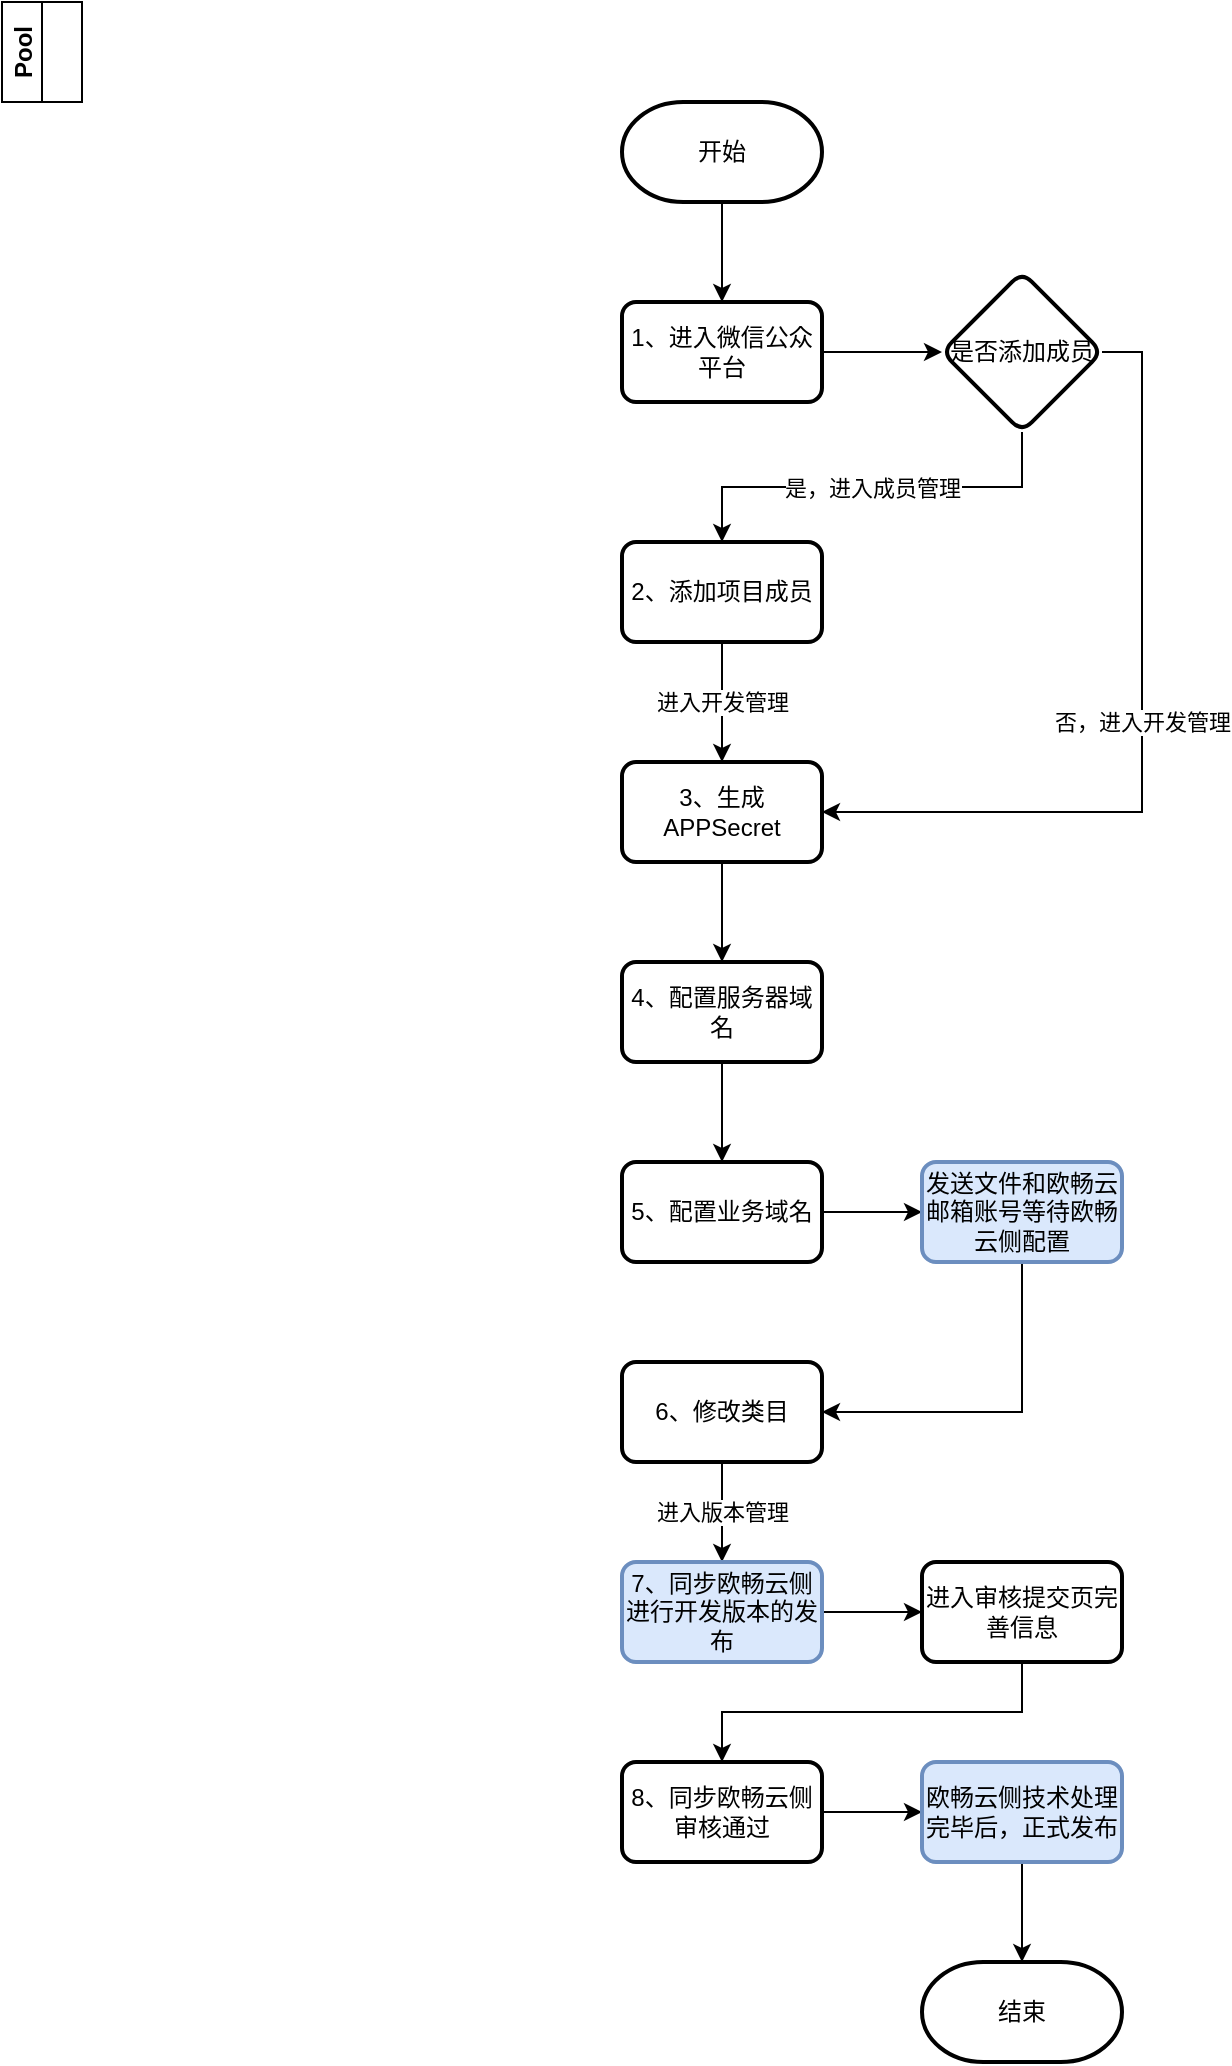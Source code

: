 <mxfile version="27.0.9">
  <diagram name="第 1 页" id="COnjnbLeJixTerIVZXnx">
    <mxGraphModel dx="1694" dy="1179" grid="1" gridSize="10" guides="1" tooltips="1" connect="1" arrows="1" fold="1" page="1" pageScale="1" pageWidth="827" pageHeight="1169" math="0" shadow="0">
      <root>
        <mxCell id="0" />
        <mxCell id="1" parent="0" />
        <mxCell id="-ReKqUDpLY1J_Zbkelsk-4" value="Pool" style="swimlane;childLayout=stackLayout;resizeParent=1;resizeParentMax=0;startSize=20;horizontal=0;horizontalStack=1;" parent="1" vertex="1" collapsed="1">
          <mxGeometry width="40" height="50" as="geometry">
            <mxRectangle width="830" height="1990" as="alternateBounds" />
          </mxGeometry>
        </mxCell>
        <mxCell id="-ReKqUDpLY1J_Zbkelsk-242" value="等待我司配置" style="edgeStyle=orthogonalEdgeStyle;rounded=0;orthogonalLoop=1;jettySize=auto;html=1;" parent="-ReKqUDpLY1J_Zbkelsk-4" source="-ReKqUDpLY1J_Zbkelsk-237" target="-ReKqUDpLY1J_Zbkelsk-241" edge="1">
          <mxGeometry relative="1" as="geometry" />
        </mxCell>
        <mxCell id="-ReKqUDpLY1J_Zbkelsk-244" value="我司反馈配置完毕" style="edgeStyle=orthogonalEdgeStyle;rounded=0;orthogonalLoop=1;jettySize=auto;html=1;entryX=1;entryY=0.5;entryDx=0;entryDy=0;exitX=0.5;exitY=1;exitDx=0;exitDy=0;" parent="-ReKqUDpLY1J_Zbkelsk-4" source="-ReKqUDpLY1J_Zbkelsk-241" target="-ReKqUDpLY1J_Zbkelsk-234" edge="1">
          <mxGeometry relative="1" as="geometry" />
        </mxCell>
        <mxCell id="-ReKqUDpLY1J_Zbkelsk-262" style="edgeStyle=orthogonalEdgeStyle;rounded=0;orthogonalLoop=1;jettySize=auto;html=1;exitX=1;exitY=0.5;exitDx=0;exitDy=0;entryX=0;entryY=0.5;entryDx=0;entryDy=0;" parent="-ReKqUDpLY1J_Zbkelsk-4" source="-ReKqUDpLY1J_Zbkelsk-260" target="-ReKqUDpLY1J_Zbkelsk-257" edge="1">
          <mxGeometry relative="1" as="geometry" />
        </mxCell>
        <mxCell id="-ReKqUDpLY1J_Zbkelsk-5" value="用户" style="swimlane;startSize=20;" parent="-ReKqUDpLY1J_Zbkelsk-4" vertex="1">
          <mxGeometry x="20" width="650" height="1990" as="geometry" />
        </mxCell>
        <mxCell id="-ReKqUDpLY1J_Zbkelsk-81" value="" style="edgeStyle=orthogonalEdgeStyle;rounded=0;orthogonalLoop=1;jettySize=auto;html=1;" parent="-ReKqUDpLY1J_Zbkelsk-5" source="-ReKqUDpLY1J_Zbkelsk-1" target="-ReKqUDpLY1J_Zbkelsk-2" edge="1">
          <mxGeometry relative="1" as="geometry" />
        </mxCell>
        <mxCell id="-ReKqUDpLY1J_Zbkelsk-1" value="开始" style="strokeWidth=2;html=1;shape=mxgraph.flowchart.terminator;whiteSpace=wrap;" parent="-ReKqUDpLY1J_Zbkelsk-5" vertex="1">
          <mxGeometry x="35.04" y="70" width="100" height="50" as="geometry" />
        </mxCell>
        <mxCell id="-ReKqUDpLY1J_Zbkelsk-105" value="" style="edgeStyle=orthogonalEdgeStyle;rounded=0;orthogonalLoop=1;jettySize=auto;html=1;entryX=0;entryY=0.5;entryDx=0;entryDy=0;exitX=1;exitY=0.5;exitDx=0;exitDy=0;" parent="-ReKqUDpLY1J_Zbkelsk-5" source="-ReKqUDpLY1J_Zbkelsk-2" target="-ReKqUDpLY1J_Zbkelsk-104" edge="1">
          <mxGeometry relative="1" as="geometry" />
        </mxCell>
        <mxCell id="-ReKqUDpLY1J_Zbkelsk-2" value="1、进入微信公众平台" style="rounded=1;whiteSpace=wrap;html=1;absoluteArcSize=1;arcSize=14;strokeWidth=2;" parent="-ReKqUDpLY1J_Zbkelsk-5" vertex="1">
          <mxGeometry x="35.04" y="160" width="100" height="50" as="geometry" />
        </mxCell>
        <mxCell id="-ReKqUDpLY1J_Zbkelsk-86" value="" style="edgeStyle=orthogonalEdgeStyle;rounded=0;orthogonalLoop=1;jettySize=auto;html=1;" parent="-ReKqUDpLY1J_Zbkelsk-5" source="-ReKqUDpLY1J_Zbkelsk-79" target="-ReKqUDpLY1J_Zbkelsk-85" edge="1">
          <mxGeometry relative="1" as="geometry" />
        </mxCell>
        <mxCell id="-ReKqUDpLY1J_Zbkelsk-79" value="手机微信扫码" style="rounded=1;whiteSpace=wrap;html=1;absoluteArcSize=1;arcSize=14;strokeWidth=2;" parent="-ReKqUDpLY1J_Zbkelsk-5" vertex="1">
          <mxGeometry x="185.1" y="290" width="100" height="50" as="geometry" />
        </mxCell>
        <mxCell id="-ReKqUDpLY1J_Zbkelsk-88" value="" style="edgeStyle=orthogonalEdgeStyle;rounded=0;orthogonalLoop=1;jettySize=auto;html=1;" parent="-ReKqUDpLY1J_Zbkelsk-5" source="-ReKqUDpLY1J_Zbkelsk-85" target="-ReKqUDpLY1J_Zbkelsk-87" edge="1">
          <mxGeometry relative="1" as="geometry" />
        </mxCell>
        <mxCell id="-ReKqUDpLY1J_Zbkelsk-85" value="选择小程序登录" style="rounded=1;whiteSpace=wrap;html=1;absoluteArcSize=1;arcSize=14;strokeWidth=2;" parent="-ReKqUDpLY1J_Zbkelsk-5" vertex="1">
          <mxGeometry x="350" y="290" width="100" height="50" as="geometry" />
        </mxCell>
        <mxCell id="-ReKqUDpLY1J_Zbkelsk-99" value="是" style="edgeStyle=orthogonalEdgeStyle;rounded=0;orthogonalLoop=1;jettySize=auto;html=1;exitX=0.5;exitY=1;exitDx=0;exitDy=0;entryX=0.5;entryY=0;entryDx=0;entryDy=0;" parent="-ReKqUDpLY1J_Zbkelsk-5" source="-ReKqUDpLY1J_Zbkelsk-87" target="-ReKqUDpLY1J_Zbkelsk-96" edge="1">
          <mxGeometry relative="1" as="geometry">
            <Array as="points">
              <mxPoint x="555" y="420" />
              <mxPoint x="85" y="420" />
            </Array>
          </mxGeometry>
        </mxCell>
        <mxCell id="-ReKqUDpLY1J_Zbkelsk-107" value="否" style="edgeStyle=orthogonalEdgeStyle;rounded=0;orthogonalLoop=1;jettySize=auto;html=1;exitX=0.5;exitY=1;exitDx=0;exitDy=0;entryX=0.5;entryY=1;entryDx=0;entryDy=0;" parent="-ReKqUDpLY1J_Zbkelsk-5" source="-ReKqUDpLY1J_Zbkelsk-87" target="-ReKqUDpLY1J_Zbkelsk-79" edge="1">
          <mxGeometry relative="1" as="geometry">
            <Array as="points">
              <mxPoint x="555" y="380" />
              <mxPoint x="235" y="380" />
            </Array>
          </mxGeometry>
        </mxCell>
        <mxCell id="-ReKqUDpLY1J_Zbkelsk-87" value="登录成功？" style="rhombus;whiteSpace=wrap;html=1;rounded=1;absoluteArcSize=1;arcSize=14;strokeWidth=2;" parent="-ReKqUDpLY1J_Zbkelsk-5" vertex="1">
          <mxGeometry x="514.96" y="275" width="80" height="80" as="geometry" />
        </mxCell>
        <mxCell id="-ReKqUDpLY1J_Zbkelsk-101" value="是" style="edgeStyle=orthogonalEdgeStyle;rounded=0;orthogonalLoop=1;jettySize=auto;html=1;" parent="-ReKqUDpLY1J_Zbkelsk-5" source="-ReKqUDpLY1J_Zbkelsk-96" target="-ReKqUDpLY1J_Zbkelsk-100" edge="1">
          <mxGeometry relative="1" as="geometry" />
        </mxCell>
        <mxCell id="-ReKqUDpLY1J_Zbkelsk-109" value="否" style="edgeStyle=orthogonalEdgeStyle;rounded=0;orthogonalLoop=1;jettySize=auto;html=1;entryX=0;entryY=0.5;entryDx=0;entryDy=0;" parent="-ReKqUDpLY1J_Zbkelsk-5" source="-ReKqUDpLY1J_Zbkelsk-96" target="-ReKqUDpLY1J_Zbkelsk-110" edge="1">
          <mxGeometry relative="1" as="geometry" />
        </mxCell>
        <mxCell id="-ReKqUDpLY1J_Zbkelsk-96" value="主体非个人且已备案完成？" style="rhombus;whiteSpace=wrap;html=1;rounded=1;absoluteArcSize=1;arcSize=14;strokeWidth=2;" parent="-ReKqUDpLY1J_Zbkelsk-5" vertex="1">
          <mxGeometry x="45.04" y="450" width="80" height="80" as="geometry" />
        </mxCell>
        <mxCell id="-ReKqUDpLY1J_Zbkelsk-125" value="" style="edgeStyle=orthogonalEdgeStyle;rounded=0;orthogonalLoop=1;jettySize=auto;html=1;" parent="-ReKqUDpLY1J_Zbkelsk-5" source="-ReKqUDpLY1J_Zbkelsk-100" target="-ReKqUDpLY1J_Zbkelsk-124" edge="1">
          <mxGeometry relative="1" as="geometry" />
        </mxCell>
        <mxCell id="-ReKqUDpLY1J_Zbkelsk-100" value="2、进入&lt;span style=&quot;color: rgb(51, 51, 51); letter-spacing: 0pt; text-align: justify; background-color: transparent;&quot;&gt;&lt;font style=&quot;&quot;&gt;【开发与服务】-【开发管理】页面&lt;/font&gt;&lt;/span&gt;&lt;div style=&quot;font-size: medium; text-align: start;&quot; data-hash=&quot;20f31b8135c4467b1c109fda60eb232d&quot; data-version=&quot;3.0.0&quot;&gt;&lt;/div&gt;&lt;div style=&quot;font-size: medium; text-align: start;&quot; class=&quot;document&quot;&gt;&lt;div class=&quot;section&quot;&gt;&lt;p style=&quot;margin: 3pt 0pt; text-align: justify; font-family: 等线; font-size: 12pt;&quot; class=&quot;paragraph text-align-type-justify&quot;&gt;&lt;span style=&quot;font-size: 11pt; font-family: 微软雅黑; color: rgb(51, 51, 51); letter-spacing: 0pt; vertical-align: baseline;&quot; lang=&quot;EN-US&quot;&gt;&lt;/span&gt;&lt;/p&gt;&lt;/div&gt;&lt;/div&gt;" style="whiteSpace=wrap;html=1;rounded=1;absoluteArcSize=1;arcSize=14;strokeWidth=2;" parent="-ReKqUDpLY1J_Zbkelsk-5" vertex="1">
          <mxGeometry x="35.04" y="580" width="100" height="50" as="geometry" />
        </mxCell>
        <mxCell id="-ReKqUDpLY1J_Zbkelsk-106" value="是" style="edgeStyle=orthogonalEdgeStyle;rounded=0;orthogonalLoop=1;jettySize=auto;html=1;entryX=0.5;entryY=0;entryDx=0;entryDy=0;exitX=0.5;exitY=1;exitDx=0;exitDy=0;" parent="-ReKqUDpLY1J_Zbkelsk-5" source="-ReKqUDpLY1J_Zbkelsk-104" target="-ReKqUDpLY1J_Zbkelsk-79" edge="1">
          <mxGeometry relative="1" as="geometry" />
        </mxCell>
        <mxCell id="-ReKqUDpLY1J_Zbkelsk-117" value="否" style="edgeStyle=orthogonalEdgeStyle;rounded=0;orthogonalLoop=1;jettySize=auto;html=1;" parent="-ReKqUDpLY1J_Zbkelsk-5" source="-ReKqUDpLY1J_Zbkelsk-104" target="-ReKqUDpLY1J_Zbkelsk-115" edge="1">
          <mxGeometry relative="1" as="geometry" />
        </mxCell>
        <mxCell id="-ReKqUDpLY1J_Zbkelsk-104" value="是否有小程序？" style="rhombus;whiteSpace=wrap;html=1;rounded=1;absoluteArcSize=1;arcSize=14;strokeWidth=2;" parent="-ReKqUDpLY1J_Zbkelsk-5" vertex="1">
          <mxGeometry x="195.1" y="145" width="80" height="80" as="geometry" />
        </mxCell>
        <mxCell id="-ReKqUDpLY1J_Zbkelsk-121" value="" style="edgeStyle=orthogonalEdgeStyle;rounded=0;orthogonalLoop=1;jettySize=auto;html=1;" parent="-ReKqUDpLY1J_Zbkelsk-5" source="-ReKqUDpLY1J_Zbkelsk-110" target="-ReKqUDpLY1J_Zbkelsk-120" edge="1">
          <mxGeometry relative="1" as="geometry" />
        </mxCell>
        <mxCell id="-ReKqUDpLY1J_Zbkelsk-110" value="修改小程序主体&lt;div&gt;或申请备案&lt;/div&gt;" style="whiteSpace=wrap;html=1;rounded=1;absoluteArcSize=1;arcSize=14;strokeWidth=2;" parent="-ReKqUDpLY1J_Zbkelsk-5" vertex="1">
          <mxGeometry x="185.1" y="465" width="100" height="50" as="geometry" />
        </mxCell>
        <mxCell id="-ReKqUDpLY1J_Zbkelsk-118" value="" style="edgeStyle=orthogonalEdgeStyle;rounded=0;orthogonalLoop=1;jettySize=auto;html=1;" parent="-ReKqUDpLY1J_Zbkelsk-5" source="-ReKqUDpLY1J_Zbkelsk-115" target="-ReKqUDpLY1J_Zbkelsk-116" edge="1">
          <mxGeometry relative="1" as="geometry" />
        </mxCell>
        <mxCell id="-ReKqUDpLY1J_Zbkelsk-115" value="申请小程序" style="whiteSpace=wrap;html=1;rounded=1;absoluteArcSize=1;arcSize=14;strokeWidth=2;" parent="-ReKqUDpLY1J_Zbkelsk-5" vertex="1">
          <mxGeometry x="350" y="160" width="100" height="50" as="geometry" />
        </mxCell>
        <mxCell id="-ReKqUDpLY1J_Zbkelsk-119" value="" style="edgeStyle=orthogonalEdgeStyle;rounded=0;orthogonalLoop=1;jettySize=auto;html=1;exitX=0.5;exitY=1;exitDx=0;exitDy=0;entryX=0.75;entryY=0;entryDx=0;entryDy=0;" parent="-ReKqUDpLY1J_Zbkelsk-5" source="-ReKqUDpLY1J_Zbkelsk-116" target="-ReKqUDpLY1J_Zbkelsk-79" edge="1">
          <mxGeometry relative="1" as="geometry" />
        </mxCell>
        <mxCell id="-ReKqUDpLY1J_Zbkelsk-116" value="申请完成" style="whiteSpace=wrap;html=1;rounded=1;absoluteArcSize=1;arcSize=14;strokeWidth=2;" parent="-ReKqUDpLY1J_Zbkelsk-5" vertex="1">
          <mxGeometry x="504.96" y="160" width="100" height="50" as="geometry" />
        </mxCell>
        <mxCell id="-ReKqUDpLY1J_Zbkelsk-122" value="进入下一步" style="edgeStyle=orthogonalEdgeStyle;rounded=0;orthogonalLoop=1;jettySize=auto;html=1;entryX=0.75;entryY=0;entryDx=0;entryDy=0;exitX=0.5;exitY=1;exitDx=0;exitDy=0;" parent="-ReKqUDpLY1J_Zbkelsk-5" source="-ReKqUDpLY1J_Zbkelsk-120" target="-ReKqUDpLY1J_Zbkelsk-100" edge="1">
          <mxGeometry relative="1" as="geometry" />
        </mxCell>
        <mxCell id="-ReKqUDpLY1J_Zbkelsk-120" value="修改完成" style="whiteSpace=wrap;html=1;rounded=1;absoluteArcSize=1;arcSize=14;strokeWidth=2;" parent="-ReKqUDpLY1J_Zbkelsk-5" vertex="1">
          <mxGeometry x="350.0" y="465" width="100" height="50" as="geometry" />
        </mxCell>
        <mxCell id="-ReKqUDpLY1J_Zbkelsk-129" value="" style="edgeStyle=orthogonalEdgeStyle;rounded=0;orthogonalLoop=1;jettySize=auto;html=1;" parent="-ReKqUDpLY1J_Zbkelsk-5" source="-ReKqUDpLY1J_Zbkelsk-124" target="-ReKqUDpLY1J_Zbkelsk-128" edge="1">
          <mxGeometry relative="1" as="geometry" />
        </mxCell>
        <mxCell id="-ReKqUDpLY1J_Zbkelsk-124" value="生成APPSecret&lt;div style=&quot;font-size: medium; text-align: start;&quot; data-hash=&quot;20f31b8135c4467b1c109fda60eb232d&quot; data-version=&quot;3.0.0&quot;&gt;&lt;/div&gt;&lt;div style=&quot;font-size: medium; text-align: start;&quot; class=&quot;document&quot;&gt;&lt;div class=&quot;section&quot;&gt;&lt;p style=&quot;margin: 3pt 0pt; text-align: justify; font-family: 等线; font-size: 12pt;&quot; class=&quot;paragraph text-align-type-justify&quot;&gt;&lt;span style=&quot;font-size: 11pt; font-family: 微软雅黑; color: rgb(51, 51, 51); letter-spacing: 0pt; vertical-align: baseline;&quot; lang=&quot;EN-US&quot;&gt;&lt;/span&gt;&lt;/p&gt;&lt;/div&gt;&lt;/div&gt;" style="whiteSpace=wrap;html=1;rounded=1;absoluteArcSize=1;arcSize=14;strokeWidth=2;" parent="-ReKqUDpLY1J_Zbkelsk-5" vertex="1">
          <mxGeometry x="185.1" y="580" width="100" height="50" as="geometry" />
        </mxCell>
        <mxCell id="-ReKqUDpLY1J_Zbkelsk-132" value="" style="edgeStyle=orthogonalEdgeStyle;rounded=0;orthogonalLoop=1;jettySize=auto;html=1;" parent="-ReKqUDpLY1J_Zbkelsk-5" source="-ReKqUDpLY1J_Zbkelsk-128" target="-ReKqUDpLY1J_Zbkelsk-131" edge="1">
          <mxGeometry relative="1" as="geometry" />
        </mxCell>
        <mxCell id="-ReKqUDpLY1J_Zbkelsk-128" value="保存好APPSecret&lt;div style=&quot;font-size: medium; text-align: start;&quot; data-hash=&quot;20f31b8135c4467b1c109fda60eb232d&quot; data-version=&quot;3.0.0&quot;&gt;&lt;/div&gt;&lt;div style=&quot;font-size: medium; text-align: start;&quot; class=&quot;document&quot;&gt;&lt;div class=&quot;section&quot;&gt;&lt;p style=&quot;margin: 3pt 0pt; text-align: justify; font-family: 等线; font-size: 12pt;&quot; class=&quot;paragraph text-align-type-justify&quot;&gt;&lt;span style=&quot;font-size: 11pt; font-family: 微软雅黑; color: rgb(51, 51, 51); letter-spacing: 0pt; vertical-align: baseline;&quot; lang=&quot;EN-US&quot;&gt;&lt;/span&gt;&lt;/p&gt;&lt;/div&gt;&lt;/div&gt;&lt;div&gt;&amp;nbsp;and Appid&lt;/div&gt;" style="whiteSpace=wrap;html=1;rounded=1;absoluteArcSize=1;arcSize=14;strokeWidth=2;" parent="-ReKqUDpLY1J_Zbkelsk-5" vertex="1">
          <mxGeometry x="350" y="580" width="100" height="50" as="geometry" />
        </mxCell>
        <mxCell id="-ReKqUDpLY1J_Zbkelsk-173" value="" style="edgeStyle=orthogonalEdgeStyle;rounded=0;orthogonalLoop=1;jettySize=auto;html=1;" parent="-ReKqUDpLY1J_Zbkelsk-5" source="-ReKqUDpLY1J_Zbkelsk-130" target="-ReKqUDpLY1J_Zbkelsk-134" edge="1">
          <mxGeometry relative="1" as="geometry" />
        </mxCell>
        <mxCell id="-ReKqUDpLY1J_Zbkelsk-130" value="3、进入【管理】-【成员管理】页面" style="whiteSpace=wrap;html=1;rounded=1;absoluteArcSize=1;arcSize=14;strokeWidth=2;" parent="-ReKqUDpLY1J_Zbkelsk-5" vertex="1">
          <mxGeometry x="350" y="700" width="100" height="50" as="geometry" />
        </mxCell>
        <mxCell id="-ReKqUDpLY1J_Zbkelsk-172" value="是" style="edgeStyle=orthogonalEdgeStyle;rounded=0;orthogonalLoop=1;jettySize=auto;html=1;entryX=1;entryY=0.5;entryDx=0;entryDy=0;" parent="-ReKqUDpLY1J_Zbkelsk-5" source="-ReKqUDpLY1J_Zbkelsk-131" target="-ReKqUDpLY1J_Zbkelsk-130" edge="1">
          <mxGeometry relative="1" as="geometry">
            <Array as="points">
              <mxPoint x="555" y="725" />
            </Array>
          </mxGeometry>
        </mxCell>
        <mxCell id="-ReKqUDpLY1J_Zbkelsk-176" value="否，进入下一步" style="edgeStyle=orthogonalEdgeStyle;rounded=0;orthogonalLoop=1;jettySize=auto;html=1;exitX=0.5;exitY=1;exitDx=0;exitDy=0;entryX=1;entryY=0.5;entryDx=0;entryDy=0;" parent="-ReKqUDpLY1J_Zbkelsk-5" source="-ReKqUDpLY1J_Zbkelsk-131" target="-ReKqUDpLY1J_Zbkelsk-133" edge="1">
          <mxGeometry relative="1" as="geometry" />
        </mxCell>
        <mxCell id="-ReKqUDpLY1J_Zbkelsk-131" value="添加其他开发者？" style="rhombus;whiteSpace=wrap;html=1;rounded=1;absoluteArcSize=1;arcSize=14;strokeWidth=2;" parent="-ReKqUDpLY1J_Zbkelsk-5" vertex="1">
          <mxGeometry x="514.96" y="565" width="80" height="80" as="geometry" />
        </mxCell>
        <mxCell id="-ReKqUDpLY1J_Zbkelsk-222" value="" style="edgeStyle=orthogonalEdgeStyle;rounded=0;orthogonalLoop=1;jettySize=auto;html=1;" parent="-ReKqUDpLY1J_Zbkelsk-5" source="-ReKqUDpLY1J_Zbkelsk-133" target="-ReKqUDpLY1J_Zbkelsk-219" edge="1">
          <mxGeometry relative="1" as="geometry" />
        </mxCell>
        <mxCell id="-ReKqUDpLY1J_Zbkelsk-133" value="4、进入&lt;span style=&quot;letter-spacing: 0pt; background-color: transparent; color: rgb(51, 51, 51); text-align: justify;&quot;&gt;【开发与服务】-【开发管理】页面&lt;/span&gt;" style="whiteSpace=wrap;html=1;rounded=1;absoluteArcSize=1;arcSize=14;strokeWidth=2;" parent="-ReKqUDpLY1J_Zbkelsk-5" vertex="1">
          <mxGeometry x="350" y="820" width="100" height="50" as="geometry" />
        </mxCell>
        <mxCell id="-ReKqUDpLY1J_Zbkelsk-174" value="" style="edgeStyle=orthogonalEdgeStyle;rounded=0;orthogonalLoop=1;jettySize=auto;html=1;" parent="-ReKqUDpLY1J_Zbkelsk-5" source="-ReKqUDpLY1J_Zbkelsk-134" target="-ReKqUDpLY1J_Zbkelsk-171" edge="1">
          <mxGeometry relative="1" as="geometry" />
        </mxCell>
        <mxCell id="-ReKqUDpLY1J_Zbkelsk-134" value="添加项目成员&lt;div&gt;选择开发者&lt;/div&gt;" style="whiteSpace=wrap;html=1;rounded=1;absoluteArcSize=1;arcSize=14;strokeWidth=2;" parent="-ReKqUDpLY1J_Zbkelsk-5" vertex="1">
          <mxGeometry x="185.1" y="700" width="100" height="50" as="geometry" />
        </mxCell>
        <mxCell id="-ReKqUDpLY1J_Zbkelsk-175" value="进入下一步" style="edgeStyle=orthogonalEdgeStyle;rounded=0;orthogonalLoop=1;jettySize=auto;html=1;entryX=0.5;entryY=0;entryDx=0;entryDy=0;exitX=0.5;exitY=1;exitDx=0;exitDy=0;" parent="-ReKqUDpLY1J_Zbkelsk-5" source="-ReKqUDpLY1J_Zbkelsk-171" target="-ReKqUDpLY1J_Zbkelsk-133" edge="1">
          <mxGeometry relative="1" as="geometry">
            <mxPoint x="80.0" y="749.997" as="sourcePoint" />
            <mxPoint x="344.96" y="845.04" as="targetPoint" />
          </mxGeometry>
        </mxCell>
        <mxCell id="-ReKqUDpLY1J_Zbkelsk-171" value="完成人员添加" style="whiteSpace=wrap;html=1;rounded=1;absoluteArcSize=1;arcSize=14;strokeWidth=2;" parent="-ReKqUDpLY1J_Zbkelsk-5" vertex="1">
          <mxGeometry x="35.04" y="700" width="100" height="50" as="geometry" />
        </mxCell>
        <mxCell id="-ReKqUDpLY1J_Zbkelsk-221" value="" style="edgeStyle=orthogonalEdgeStyle;rounded=0;orthogonalLoop=1;jettySize=auto;html=1;" parent="-ReKqUDpLY1J_Zbkelsk-5" source="-ReKqUDpLY1J_Zbkelsk-219" target="-ReKqUDpLY1J_Zbkelsk-220" edge="1">
          <mxGeometry relative="1" as="geometry" />
        </mxCell>
        <mxCell id="-ReKqUDpLY1J_Zbkelsk-219" value="进行服务器配置" style="whiteSpace=wrap;html=1;rounded=1;absoluteArcSize=1;arcSize=14;strokeWidth=2;" parent="-ReKqUDpLY1J_Zbkelsk-5" vertex="1">
          <mxGeometry x="185.1" y="820" width="100" height="50" as="geometry" />
        </mxCell>
        <mxCell id="-ReKqUDpLY1J_Zbkelsk-224" value="是" style="edgeStyle=orthogonalEdgeStyle;rounded=0;orthogonalLoop=1;jettySize=auto;html=1;" parent="-ReKqUDpLY1J_Zbkelsk-5" source="-ReKqUDpLY1J_Zbkelsk-220" target="-ReKqUDpLY1J_Zbkelsk-223" edge="1">
          <mxGeometry relative="1" as="geometry" />
        </mxCell>
        <mxCell id="-ReKqUDpLY1J_Zbkelsk-220" value="服务器域名已禁用？" style="rhombus;whiteSpace=wrap;html=1;rounded=1;absoluteArcSize=1;arcSize=14;strokeWidth=2;" parent="-ReKqUDpLY1J_Zbkelsk-5" vertex="1">
          <mxGeometry x="45.04" y="805" width="80" height="80" as="geometry" />
        </mxCell>
        <mxCell id="-ReKqUDpLY1J_Zbkelsk-227" value="" style="edgeStyle=orthogonalEdgeStyle;rounded=0;orthogonalLoop=1;jettySize=auto;html=1;" parent="-ReKqUDpLY1J_Zbkelsk-5" source="-ReKqUDpLY1J_Zbkelsk-223" target="-ReKqUDpLY1J_Zbkelsk-225" edge="1">
          <mxGeometry relative="1" as="geometry" />
        </mxCell>
        <mxCell id="-ReKqUDpLY1J_Zbkelsk-223" value="解除授权" style="whiteSpace=wrap;html=1;rounded=1;absoluteArcSize=1;arcSize=14;strokeWidth=2;" parent="-ReKqUDpLY1J_Zbkelsk-5" vertex="1">
          <mxGeometry x="35.04" y="940" width="100" height="50" as="geometry" />
        </mxCell>
        <mxCell id="-ReKqUDpLY1J_Zbkelsk-228" value="" style="edgeStyle=orthogonalEdgeStyle;rounded=0;orthogonalLoop=1;jettySize=auto;html=1;" parent="-ReKqUDpLY1J_Zbkelsk-5" source="-ReKqUDpLY1J_Zbkelsk-225" target="-ReKqUDpLY1J_Zbkelsk-226" edge="1">
          <mxGeometry relative="1" as="geometry" />
        </mxCell>
        <mxCell id="-ReKqUDpLY1J_Zbkelsk-225" value="开始配置" style="whiteSpace=wrap;html=1;rounded=1;absoluteArcSize=1;arcSize=14;strokeWidth=2;" parent="-ReKqUDpLY1J_Zbkelsk-5" vertex="1">
          <mxGeometry x="185.1" y="940" width="100" height="50" as="geometry" />
        </mxCell>
        <mxCell id="-ReKqUDpLY1J_Zbkelsk-232" value="" style="edgeStyle=orthogonalEdgeStyle;rounded=0;orthogonalLoop=1;jettySize=auto;html=1;exitX=0.5;exitY=1;exitDx=0;exitDy=0;" parent="-ReKqUDpLY1J_Zbkelsk-5" source="-ReKqUDpLY1J_Zbkelsk-226" target="-ReKqUDpLY1J_Zbkelsk-230" edge="1">
          <mxGeometry relative="1" as="geometry" />
        </mxCell>
        <mxCell id="-ReKqUDpLY1J_Zbkelsk-226" value="在【request合法域名】输入&lt;div&gt;https://api.finezb.com;&lt;span style=&quot;background-color: transparent; color: light-dark(rgb(0, 0, 0), rgb(255, 255, 255));&quot;&gt;https://share.finezb.com;&lt;/span&gt;&lt;/div&gt;&lt;div&gt;&lt;span style=&quot;background-color: transparent; color: light-dark(rgb(0, 0, 0), rgb(255, 255, 255));&quot;&gt;完成服务器配置&lt;/span&gt;&lt;/div&gt;" style="whiteSpace=wrap;html=1;rounded=1;absoluteArcSize=1;arcSize=14;strokeWidth=2;labelPosition=center;verticalLabelPosition=middle;align=center;verticalAlign=middle;" parent="-ReKqUDpLY1J_Zbkelsk-5" vertex="1">
          <mxGeometry x="350" y="940" width="260" height="50" as="geometry" />
        </mxCell>
        <mxCell id="-ReKqUDpLY1J_Zbkelsk-236" value="" style="edgeStyle=orthogonalEdgeStyle;rounded=0;orthogonalLoop=1;jettySize=auto;html=1;" parent="-ReKqUDpLY1J_Zbkelsk-5" source="-ReKqUDpLY1J_Zbkelsk-230" target="-ReKqUDpLY1J_Zbkelsk-235" edge="1">
          <mxGeometry relative="1" as="geometry" />
        </mxCell>
        <mxCell id="-ReKqUDpLY1J_Zbkelsk-230" value="进行业务域名配置" style="whiteSpace=wrap;html=1;rounded=1;absoluteArcSize=1;arcSize=14;strokeWidth=2;" parent="-ReKqUDpLY1J_Zbkelsk-5" vertex="1">
          <mxGeometry x="35.04" y="1060" width="100" height="50" as="geometry" />
        </mxCell>
        <mxCell id="-ReKqUDpLY1J_Zbkelsk-246" value="" style="edgeStyle=orthogonalEdgeStyle;rounded=0;orthogonalLoop=1;jettySize=auto;html=1;" parent="-ReKqUDpLY1J_Zbkelsk-5" source="-ReKqUDpLY1J_Zbkelsk-234" target="-ReKqUDpLY1J_Zbkelsk-245" edge="1">
          <mxGeometry relative="1" as="geometry" />
        </mxCell>
        <mxCell id="-ReKqUDpLY1J_Zbkelsk-234" value="在【域名1】输入wx.ouchang.net后点击保存" style="whiteSpace=wrap;html=1;rounded=1;absoluteArcSize=1;arcSize=14;strokeWidth=2;" parent="-ReKqUDpLY1J_Zbkelsk-5" vertex="1">
          <mxGeometry x="350" y="1180" width="100" height="50" as="geometry" />
        </mxCell>
        <mxCell id="-ReKqUDpLY1J_Zbkelsk-238" value="" style="edgeStyle=orthogonalEdgeStyle;rounded=0;orthogonalLoop=1;jettySize=auto;html=1;" parent="-ReKqUDpLY1J_Zbkelsk-5" source="-ReKqUDpLY1J_Zbkelsk-235" target="-ReKqUDpLY1J_Zbkelsk-237" edge="1">
          <mxGeometry relative="1" as="geometry" />
        </mxCell>
        <mxCell id="-ReKqUDpLY1J_Zbkelsk-235" value="下载校验文件" style="whiteSpace=wrap;html=1;rounded=1;absoluteArcSize=1;arcSize=14;strokeWidth=2;" parent="-ReKqUDpLY1J_Zbkelsk-5" vertex="1">
          <mxGeometry x="185.1" y="1060" width="100" height="50" as="geometry" />
        </mxCell>
        <mxCell id="-ReKqUDpLY1J_Zbkelsk-237" value="发送文件和邮箱账号到欧畅云对接群" style="whiteSpace=wrap;html=1;rounded=1;absoluteArcSize=1;arcSize=14;strokeWidth=2;" parent="-ReKqUDpLY1J_Zbkelsk-5" vertex="1">
          <mxGeometry x="350" y="1060" width="100" height="50" as="geometry" />
        </mxCell>
        <mxCell id="-ReKqUDpLY1J_Zbkelsk-248" value="否" style="edgeStyle=orthogonalEdgeStyle;rounded=0;orthogonalLoop=1;jettySize=auto;html=1;" parent="-ReKqUDpLY1J_Zbkelsk-5" source="-ReKqUDpLY1J_Zbkelsk-245" target="-ReKqUDpLY1J_Zbkelsk-247" edge="1">
          <mxGeometry relative="1" as="geometry" />
        </mxCell>
        <mxCell id="-ReKqUDpLY1J_Zbkelsk-250" value="是" style="edgeStyle=orthogonalEdgeStyle;rounded=0;orthogonalLoop=1;jettySize=auto;html=1;" parent="-ReKqUDpLY1J_Zbkelsk-5" source="-ReKqUDpLY1J_Zbkelsk-245" target="-ReKqUDpLY1J_Zbkelsk-249" edge="1">
          <mxGeometry relative="1" as="geometry" />
        </mxCell>
        <mxCell id="-ReKqUDpLY1J_Zbkelsk-245" value="校验通过？" style="rhombus;whiteSpace=wrap;html=1;rounded=1;absoluteArcSize=1;arcSize=14;strokeWidth=2;" parent="-ReKqUDpLY1J_Zbkelsk-5" vertex="1">
          <mxGeometry x="195.1" y="1165" width="80" height="80" as="geometry" />
        </mxCell>
        <mxCell id="-ReKqUDpLY1J_Zbkelsk-247" value="刷新页面重试&lt;div&gt;或联系我们&lt;/div&gt;" style="whiteSpace=wrap;html=1;rounded=1;absoluteArcSize=1;arcSize=14;strokeWidth=2;" parent="-ReKqUDpLY1J_Zbkelsk-5" vertex="1">
          <mxGeometry x="35.04" y="1180" width="100" height="50" as="geometry" />
        </mxCell>
        <mxCell id="-ReKqUDpLY1J_Zbkelsk-254" value="" style="edgeStyle=orthogonalEdgeStyle;rounded=0;orthogonalLoop=1;jettySize=auto;html=1;" parent="-ReKqUDpLY1J_Zbkelsk-5" source="-ReKqUDpLY1J_Zbkelsk-249" target="-ReKqUDpLY1J_Zbkelsk-251" edge="1">
          <mxGeometry relative="1" as="geometry" />
        </mxCell>
        <mxCell id="-ReKqUDpLY1J_Zbkelsk-249" value="5、进入【账号设置】-【服务类目】页面" style="whiteSpace=wrap;html=1;rounded=1;absoluteArcSize=1;arcSize=14;strokeWidth=2;" parent="-ReKqUDpLY1J_Zbkelsk-5" vertex="1">
          <mxGeometry x="185.1" y="1300" width="100" height="50" as="geometry" />
        </mxCell>
        <mxCell id="-ReKqUDpLY1J_Zbkelsk-256" value="" style="edgeStyle=orthogonalEdgeStyle;rounded=0;orthogonalLoop=1;jettySize=auto;html=1;" parent="-ReKqUDpLY1J_Zbkelsk-5" source="-ReKqUDpLY1J_Zbkelsk-251" target="-ReKqUDpLY1J_Zbkelsk-255" edge="1">
          <mxGeometry relative="1" as="geometry" />
        </mxCell>
        <mxCell id="-ReKqUDpLY1J_Zbkelsk-251" value="删除非【工具】-【办公】类目" style="whiteSpace=wrap;html=1;rounded=1;absoluteArcSize=1;arcSize=14;strokeWidth=2;" parent="-ReKqUDpLY1J_Zbkelsk-5" vertex="1">
          <mxGeometry x="350" y="1300" width="100" height="50" as="geometry" />
        </mxCell>
        <mxCell id="-ReKqUDpLY1J_Zbkelsk-259" value="进入下一步" style="edgeStyle=orthogonalEdgeStyle;rounded=0;orthogonalLoop=1;jettySize=auto;html=1;exitX=0.5;exitY=1;exitDx=0;exitDy=0;" parent="-ReKqUDpLY1J_Zbkelsk-5" source="-ReKqUDpLY1J_Zbkelsk-255" target="-ReKqUDpLY1J_Zbkelsk-258" edge="1">
          <mxGeometry relative="1" as="geometry" />
        </mxCell>
        <mxCell id="-ReKqUDpLY1J_Zbkelsk-255" value="添加并设置【工具】-【办公】为主营类目" style="whiteSpace=wrap;html=1;rounded=1;absoluteArcSize=1;arcSize=14;strokeWidth=2;" parent="-ReKqUDpLY1J_Zbkelsk-5" vertex="1">
          <mxGeometry x="504.96" y="1300" width="100" height="50" as="geometry" />
        </mxCell>
        <mxCell id="-ReKqUDpLY1J_Zbkelsk-261" value="" style="edgeStyle=orthogonalEdgeStyle;rounded=0;orthogonalLoop=1;jettySize=auto;html=1;" parent="-ReKqUDpLY1J_Zbkelsk-5" source="-ReKqUDpLY1J_Zbkelsk-258" target="-ReKqUDpLY1J_Zbkelsk-260" edge="1">
          <mxGeometry relative="1" as="geometry" />
        </mxCell>
        <mxCell id="-ReKqUDpLY1J_Zbkelsk-258" value="6、进入【管理】-【版本管理】页面" style="whiteSpace=wrap;html=1;rounded=1;absoluteArcSize=1;arcSize=14;strokeWidth=2;" parent="-ReKqUDpLY1J_Zbkelsk-5" vertex="1">
          <mxGeometry x="350" y="1420" width="100" height="50" as="geometry" />
        </mxCell>
        <mxCell id="-ReKqUDpLY1J_Zbkelsk-260" value="发送Appid和APPSecret到欧畅云对接群" style="whiteSpace=wrap;html=1;rounded=1;absoluteArcSize=1;arcSize=14;strokeWidth=2;" parent="-ReKqUDpLY1J_Zbkelsk-5" vertex="1">
          <mxGeometry x="504.96" y="1420" width="100" height="50" as="geometry" />
        </mxCell>
        <mxCell id="-ReKqUDpLY1J_Zbkelsk-277" value="开发者或管理员扫码" style="whiteSpace=wrap;html=1;rounded=1;absoluteArcSize=1;arcSize=14;strokeWidth=2;" parent="-ReKqUDpLY1J_Zbkelsk-5" vertex="1">
          <mxGeometry x="504.96" y="1540" width="100" height="50" as="geometry" />
        </mxCell>
        <mxCell id="-ReKqUDpLY1J_Zbkelsk-380" value="" style="edgeStyle=orthogonalEdgeStyle;rounded=0;orthogonalLoop=1;jettySize=auto;html=1;" parent="-ReKqUDpLY1J_Zbkelsk-5" source="-ReKqUDpLY1J_Zbkelsk-280" target="-ReKqUDpLY1J_Zbkelsk-283" edge="1">
          <mxGeometry relative="1" as="geometry" />
        </mxCell>
        <mxCell id="-ReKqUDpLY1J_Zbkelsk-280" value="提交审核" style="whiteSpace=wrap;html=1;rounded=1;absoluteArcSize=1;arcSize=14;strokeWidth=2;" parent="-ReKqUDpLY1J_Zbkelsk-5" vertex="1">
          <mxGeometry x="350" y="1540" width="100" height="50" as="geometry" />
        </mxCell>
        <mxCell id="-ReKqUDpLY1J_Zbkelsk-286" value="" style="edgeStyle=orthogonalEdgeStyle;rounded=0;orthogonalLoop=1;jettySize=auto;html=1;" parent="-ReKqUDpLY1J_Zbkelsk-5" source="-ReKqUDpLY1J_Zbkelsk-282" edge="1">
          <mxGeometry relative="1" as="geometry">
            <mxPoint x="364.9" y="1700" as="targetPoint" />
          </mxGeometry>
        </mxCell>
        <mxCell id="-ReKqUDpLY1J_Zbkelsk-282" value="等待微信审核" style="whiteSpace=wrap;html=1;rounded=1;absoluteArcSize=1;arcSize=14;strokeWidth=2;" parent="-ReKqUDpLY1J_Zbkelsk-5" vertex="1">
          <mxGeometry x="199.94" y="1675" width="100" height="50" as="geometry" />
        </mxCell>
        <mxCell id="-ReKqUDpLY1J_Zbkelsk-287" value="" style="edgeStyle=orthogonalEdgeStyle;rounded=0;orthogonalLoop=1;jettySize=auto;html=1;" parent="-ReKqUDpLY1J_Zbkelsk-5" source="-ReKqUDpLY1J_Zbkelsk-283" target="-ReKqUDpLY1J_Zbkelsk-284" edge="1">
          <mxGeometry relative="1" as="geometry" />
        </mxCell>
        <mxCell id="-ReKqUDpLY1J_Zbkelsk-283" value="输入版本描述，&lt;span style=&quot;background-color: transparent; color: light-dark(rgb(0, 0, 0), rgb(255, 255, 255));&quot;&gt;提交预览图片，&lt;/span&gt;&lt;div&gt;仅在企业微信中运行选择否，&lt;span style=&quot;background-color: transparent; color: light-dark(rgb(0, 0, 0), rgb(255, 255, 255));&quot;&gt;未采集用户隐私&lt;/span&gt;&lt;/div&gt;" style="whiteSpace=wrap;html=1;rounded=1;absoluteArcSize=1;arcSize=14;strokeWidth=2;" parent="-ReKqUDpLY1J_Zbkelsk-5" vertex="1">
          <mxGeometry x="35.04" y="1540" width="254.96" height="50" as="geometry" />
        </mxCell>
        <mxCell id="-ReKqUDpLY1J_Zbkelsk-288" value="" style="edgeStyle=orthogonalEdgeStyle;rounded=0;orthogonalLoop=1;jettySize=auto;html=1;" parent="-ReKqUDpLY1J_Zbkelsk-5" source="-ReKqUDpLY1J_Zbkelsk-284" target="-ReKqUDpLY1J_Zbkelsk-282" edge="1">
          <mxGeometry relative="1" as="geometry" />
        </mxCell>
        <mxCell id="-ReKqUDpLY1J_Zbkelsk-284" value="完成审核提交" style="whiteSpace=wrap;html=1;rounded=1;absoluteArcSize=1;arcSize=14;strokeWidth=2;" parent="-ReKqUDpLY1J_Zbkelsk-5" vertex="1">
          <mxGeometry x="35.04" y="1675" width="100" height="50" as="geometry" />
        </mxCell>
        <mxCell id="-ReKqUDpLY1J_Zbkelsk-382" value="是" style="edgeStyle=orthogonalEdgeStyle;rounded=0;orthogonalLoop=1;jettySize=auto;html=1;exitX=0.5;exitY=1;exitDx=0;exitDy=0;entryX=0.5;entryY=0;entryDx=0;entryDy=0;" parent="-ReKqUDpLY1J_Zbkelsk-5" source="-ReKqUDpLY1J_Zbkelsk-285" target="-ReKqUDpLY1J_Zbkelsk-292" edge="1">
          <mxGeometry relative="1" as="geometry" />
        </mxCell>
        <mxCell id="-ReKqUDpLY1J_Zbkelsk-386" value="否" style="edgeStyle=orthogonalEdgeStyle;rounded=0;orthogonalLoop=1;jettySize=auto;html=1;" parent="-ReKqUDpLY1J_Zbkelsk-5" source="-ReKqUDpLY1J_Zbkelsk-285" target="-ReKqUDpLY1J_Zbkelsk-381" edge="1">
          <mxGeometry relative="1" as="geometry" />
        </mxCell>
        <mxCell id="-ReKqUDpLY1J_Zbkelsk-285" value="审核通过？" style="rhombus;whiteSpace=wrap;html=1;rounded=1;absoluteArcSize=1;arcSize=14;strokeWidth=2;" parent="-ReKqUDpLY1J_Zbkelsk-5" vertex="1">
          <mxGeometry x="360" y="1660" width="80" height="80" as="geometry" />
        </mxCell>
        <mxCell id="-ReKqUDpLY1J_Zbkelsk-292" value="反馈到欧畅云对接群" style="whiteSpace=wrap;html=1;rounded=1;absoluteArcSize=1;arcSize=14;strokeWidth=2;" parent="-ReKqUDpLY1J_Zbkelsk-5" vertex="1">
          <mxGeometry x="350" y="1790" width="100" height="50" as="geometry" />
        </mxCell>
        <mxCell id="-ReKqUDpLY1J_Zbkelsk-385" value="" style="edgeStyle=orthogonalEdgeStyle;rounded=0;orthogonalLoop=1;jettySize=auto;html=1;entryX=0.448;entryY=-0.001;entryDx=0;entryDy=0;entryPerimeter=0;exitX=0.5;exitY=0;exitDx=0;exitDy=0;" parent="-ReKqUDpLY1J_Zbkelsk-5" source="-ReKqUDpLY1J_Zbkelsk-381" target="-ReKqUDpLY1J_Zbkelsk-282" edge="1">
          <mxGeometry relative="1" as="geometry">
            <Array as="points">
              <mxPoint x="555" y="1650" />
              <mxPoint x="245" y="1650" />
            </Array>
          </mxGeometry>
        </mxCell>
        <mxCell id="-ReKqUDpLY1J_Zbkelsk-381" value="按照指引修改对应内容后再次提交审核" style="whiteSpace=wrap;html=1;rounded=1;absoluteArcSize=1;arcSize=14;strokeWidth=2;" parent="-ReKqUDpLY1J_Zbkelsk-5" vertex="1">
          <mxGeometry x="504.96" y="1675" width="100" height="50" as="geometry" />
        </mxCell>
        <mxCell id="-ReKqUDpLY1J_Zbkelsk-391" value="" style="edgeStyle=orthogonalEdgeStyle;rounded=0;orthogonalLoop=1;jettySize=auto;html=1;" parent="-ReKqUDpLY1J_Zbkelsk-5" source="-ReKqUDpLY1J_Zbkelsk-387" target="-ReKqUDpLY1J_Zbkelsk-388" edge="1">
          <mxGeometry relative="1" as="geometry" />
        </mxCell>
        <mxCell id="-ReKqUDpLY1J_Zbkelsk-387" value="点击提交发布后完成小程序对接" style="whiteSpace=wrap;html=1;rounded=1;absoluteArcSize=1;arcSize=14;strokeWidth=2;" parent="-ReKqUDpLY1J_Zbkelsk-5" vertex="1">
          <mxGeometry x="504.96" y="1890" width="100" height="50" as="geometry" />
        </mxCell>
        <mxCell id="-ReKqUDpLY1J_Zbkelsk-393" value="" style="edgeStyle=orthogonalEdgeStyle;rounded=0;orthogonalLoop=1;jettySize=auto;html=1;entryX=1;entryY=0.5;entryDx=0;entryDy=0;entryPerimeter=0;" parent="-ReKqUDpLY1J_Zbkelsk-5" source="-ReKqUDpLY1J_Zbkelsk-388" target="-ReKqUDpLY1J_Zbkelsk-389" edge="1">
          <mxGeometry relative="1" as="geometry">
            <mxPoint x="289.94" y="1915" as="targetPoint" />
          </mxGeometry>
        </mxCell>
        <mxCell id="-ReKqUDpLY1J_Zbkelsk-388" value="新建直播间测试" style="whiteSpace=wrap;html=1;rounded=1;absoluteArcSize=1;arcSize=14;strokeWidth=2;" parent="-ReKqUDpLY1J_Zbkelsk-5" vertex="1">
          <mxGeometry x="350" y="1890" width="100" height="50" as="geometry" />
        </mxCell>
        <mxCell id="-ReKqUDpLY1J_Zbkelsk-389" value="结束" style="strokeWidth=2;html=1;shape=mxgraph.flowchart.terminator;whiteSpace=wrap;" parent="-ReKqUDpLY1J_Zbkelsk-5" vertex="1">
          <mxGeometry x="35.04" y="1890" width="100" height="50" as="geometry" />
        </mxCell>
        <mxCell id="-ReKqUDpLY1J_Zbkelsk-278" value="发送开发者登录二维码" style="edgeStyle=orthogonalEdgeStyle;rounded=0;orthogonalLoop=1;jettySize=auto;html=1;entryX=0.5;entryY=0;entryDx=0;entryDy=0;exitX=0.5;exitY=1;exitDx=0;exitDy=0;" parent="-ReKqUDpLY1J_Zbkelsk-4" source="-ReKqUDpLY1J_Zbkelsk-257" target="-ReKqUDpLY1J_Zbkelsk-277" edge="1">
          <mxGeometry relative="1" as="geometry" />
        </mxCell>
        <mxCell id="-ReKqUDpLY1J_Zbkelsk-279" value="扫码成功" style="edgeStyle=orthogonalEdgeStyle;rounded=0;orthogonalLoop=1;jettySize=auto;html=1;entryX=0;entryY=0.5;entryDx=0;entryDy=0;" parent="-ReKqUDpLY1J_Zbkelsk-4" source="-ReKqUDpLY1J_Zbkelsk-277" target="-ReKqUDpLY1J_Zbkelsk-276" edge="1">
          <mxGeometry relative="1" as="geometry" />
        </mxCell>
        <mxCell id="-ReKqUDpLY1J_Zbkelsk-281" value="同步发布完成" style="edgeStyle=orthogonalEdgeStyle;rounded=0;orthogonalLoop=1;jettySize=auto;html=1;exitX=0.5;exitY=1;exitDx=0;exitDy=0;entryX=0.5;entryY=1;entryDx=0;entryDy=0;" parent="-ReKqUDpLY1J_Zbkelsk-4" source="-ReKqUDpLY1J_Zbkelsk-276" target="-ReKqUDpLY1J_Zbkelsk-280" edge="1">
          <mxGeometry relative="1" as="geometry" />
        </mxCell>
        <mxCell id="-ReKqUDpLY1J_Zbkelsk-383" value="等待配置完成" style="edgeStyle=orthogonalEdgeStyle;rounded=0;orthogonalLoop=1;jettySize=auto;html=1;entryX=0;entryY=0.5;entryDx=0;entryDy=0;" parent="-ReKqUDpLY1J_Zbkelsk-4" source="-ReKqUDpLY1J_Zbkelsk-292" target="-ReKqUDpLY1J_Zbkelsk-376" edge="1">
          <mxGeometry relative="1" as="geometry" />
        </mxCell>
        <mxCell id="-ReKqUDpLY1J_Zbkelsk-390" style="edgeStyle=orthogonalEdgeStyle;rounded=0;orthogonalLoop=1;jettySize=auto;html=1;entryX=1;entryY=0.5;entryDx=0;entryDy=0;exitX=0.5;exitY=1;exitDx=0;exitDy=0;" parent="-ReKqUDpLY1J_Zbkelsk-4" source="-ReKqUDpLY1J_Zbkelsk-376" target="-ReKqUDpLY1J_Zbkelsk-387" edge="1">
          <mxGeometry relative="1" as="geometry" />
        </mxCell>
        <mxCell id="-ReKqUDpLY1J_Zbkelsk-6" value="我司" style="swimlane;startSize=20;" parent="-ReKqUDpLY1J_Zbkelsk-4" vertex="1">
          <mxGeometry x="670" width="160" height="1990" as="geometry" />
        </mxCell>
        <mxCell id="-ReKqUDpLY1J_Zbkelsk-241" value="放置文件到域名根目录&lt;div&gt;修改账号配置&lt;/div&gt;" style="whiteSpace=wrap;html=1;rounded=1;absoluteArcSize=1;arcSize=14;strokeWidth=2;" parent="-ReKqUDpLY1J_Zbkelsk-6" vertex="1">
          <mxGeometry x="40" y="1060" width="100" height="50" as="geometry" />
        </mxCell>
        <mxCell id="-ReKqUDpLY1J_Zbkelsk-257" value="登录开发者工具" style="whiteSpace=wrap;html=1;rounded=1;absoluteArcSize=1;arcSize=14;strokeWidth=2;" parent="-ReKqUDpLY1J_Zbkelsk-6" vertex="1">
          <mxGeometry x="40" y="1420" width="100" height="50" as="geometry" />
        </mxCell>
        <mxCell id="-ReKqUDpLY1J_Zbkelsk-276" value="发布代码" style="whiteSpace=wrap;html=1;rounded=1;absoluteArcSize=1;arcSize=14;strokeWidth=2;" parent="-ReKqUDpLY1J_Zbkelsk-6" vertex="1">
          <mxGeometry x="40" y="1540" width="100" height="50" as="geometry" />
        </mxCell>
        <mxCell id="-ReKqUDpLY1J_Zbkelsk-376" value="配置账号" style="whiteSpace=wrap;html=1;rounded=1;absoluteArcSize=1;arcSize=14;strokeWidth=2;" parent="-ReKqUDpLY1J_Zbkelsk-6" vertex="1">
          <mxGeometry x="40" y="1790" width="100" height="50" as="geometry" />
        </mxCell>
        <mxCell id="-ReKqUDpLY1J_Zbkelsk-412" value="" style="edgeStyle=orthogonalEdgeStyle;rounded=0;orthogonalLoop=1;jettySize=auto;html=1;" parent="1" source="-ReKqUDpLY1J_Zbkelsk-405" target="-ReKqUDpLY1J_Zbkelsk-406" edge="1">
          <mxGeometry relative="1" as="geometry" />
        </mxCell>
        <mxCell id="-ReKqUDpLY1J_Zbkelsk-405" value="开始" style="strokeWidth=2;html=1;shape=mxgraph.flowchart.terminator;whiteSpace=wrap;" parent="1" vertex="1">
          <mxGeometry x="310" y="50" width="100" height="50" as="geometry" />
        </mxCell>
        <mxCell id="-ReKqUDpLY1J_Zbkelsk-413" value="" style="edgeStyle=orthogonalEdgeStyle;rounded=0;orthogonalLoop=1;jettySize=auto;html=1;" parent="1" source="-ReKqUDpLY1J_Zbkelsk-406" target="-ReKqUDpLY1J_Zbkelsk-408" edge="1">
          <mxGeometry relative="1" as="geometry" />
        </mxCell>
        <mxCell id="-ReKqUDpLY1J_Zbkelsk-406" value="1、进入微信公众平台" style="rounded=1;whiteSpace=wrap;html=1;absoluteArcSize=1;arcSize=14;strokeWidth=2;" parent="1" vertex="1">
          <mxGeometry x="310" y="150" width="100" height="50" as="geometry" />
        </mxCell>
        <mxCell id="-ReKqUDpLY1J_Zbkelsk-411" value="进入开发管理" style="edgeStyle=orthogonalEdgeStyle;rounded=0;orthogonalLoop=1;jettySize=auto;html=1;entryX=0.5;entryY=0;entryDx=0;entryDy=0;exitX=0.5;exitY=1;exitDx=0;exitDy=0;" parent="1" source="-ReKqUDpLY1J_Zbkelsk-407" target="-ReKqUDpLY1J_Zbkelsk-409" edge="1">
          <mxGeometry relative="1" as="geometry" />
        </mxCell>
        <mxCell id="-ReKqUDpLY1J_Zbkelsk-407" value="2、添加项目成员" style="rounded=1;whiteSpace=wrap;html=1;absoluteArcSize=1;arcSize=14;strokeWidth=2;" parent="1" vertex="1">
          <mxGeometry x="310" y="270" width="100" height="50" as="geometry" />
        </mxCell>
        <mxCell id="-ReKqUDpLY1J_Zbkelsk-414" value="是，进入成员管理" style="edgeStyle=orthogonalEdgeStyle;rounded=0;orthogonalLoop=1;jettySize=auto;html=1;exitX=0.5;exitY=1;exitDx=0;exitDy=0;" parent="1" source="-ReKqUDpLY1J_Zbkelsk-408" target="-ReKqUDpLY1J_Zbkelsk-407" edge="1">
          <mxGeometry relative="1" as="geometry" />
        </mxCell>
        <mxCell id="-ReKqUDpLY1J_Zbkelsk-415" value="否，进入开发管理" style="edgeStyle=orthogonalEdgeStyle;rounded=0;orthogonalLoop=1;jettySize=auto;html=1;exitX=1;exitY=0.5;exitDx=0;exitDy=0;entryX=1;entryY=0.5;entryDx=0;entryDy=0;" parent="1" source="-ReKqUDpLY1J_Zbkelsk-408" target="-ReKqUDpLY1J_Zbkelsk-409" edge="1">
          <mxGeometry relative="1" as="geometry" />
        </mxCell>
        <mxCell id="-ReKqUDpLY1J_Zbkelsk-408" value="是否添加成员" style="rhombus;whiteSpace=wrap;html=1;rounded=1;absoluteArcSize=1;arcSize=14;strokeWidth=2;" parent="1" vertex="1">
          <mxGeometry x="470" y="135" width="80" height="80" as="geometry" />
        </mxCell>
        <mxCell id="-ReKqUDpLY1J_Zbkelsk-419" value="" style="edgeStyle=orthogonalEdgeStyle;rounded=0;orthogonalLoop=1;jettySize=auto;html=1;" parent="1" source="-ReKqUDpLY1J_Zbkelsk-409" target="-ReKqUDpLY1J_Zbkelsk-410" edge="1">
          <mxGeometry relative="1" as="geometry" />
        </mxCell>
        <mxCell id="-ReKqUDpLY1J_Zbkelsk-409" value="3、&lt;span style=&quot;background-color: transparent; color: light-dark(rgb(0, 0, 0), rgb(255, 255, 255));&quot;&gt;生成APPSecret&lt;/span&gt;" style="rounded=1;whiteSpace=wrap;html=1;absoluteArcSize=1;arcSize=14;strokeWidth=2;" parent="1" vertex="1">
          <mxGeometry x="310" y="380" width="100" height="50" as="geometry" />
        </mxCell>
        <mxCell id="-ReKqUDpLY1J_Zbkelsk-420" value="" style="edgeStyle=orthogonalEdgeStyle;rounded=0;orthogonalLoop=1;jettySize=auto;html=1;" parent="1" source="-ReKqUDpLY1J_Zbkelsk-410" target="-ReKqUDpLY1J_Zbkelsk-416" edge="1">
          <mxGeometry relative="1" as="geometry" />
        </mxCell>
        <mxCell id="-ReKqUDpLY1J_Zbkelsk-410" value="4、配置服务器域名" style="rounded=1;whiteSpace=wrap;html=1;absoluteArcSize=1;arcSize=14;strokeWidth=2;" parent="1" vertex="1">
          <mxGeometry x="310" y="480" width="100" height="50" as="geometry" />
        </mxCell>
        <mxCell id="-ReKqUDpLY1J_Zbkelsk-421" value="" style="edgeStyle=orthogonalEdgeStyle;rounded=0;orthogonalLoop=1;jettySize=auto;html=1;" parent="1" source="-ReKqUDpLY1J_Zbkelsk-416" target="-ReKqUDpLY1J_Zbkelsk-417" edge="1">
          <mxGeometry relative="1" as="geometry" />
        </mxCell>
        <mxCell id="-ReKqUDpLY1J_Zbkelsk-416" value="5、配置业务域名" style="rounded=1;whiteSpace=wrap;html=1;absoluteArcSize=1;arcSize=14;strokeWidth=2;" parent="1" vertex="1">
          <mxGeometry x="310" y="580" width="100" height="50" as="geometry" />
        </mxCell>
        <mxCell id="-ReKqUDpLY1J_Zbkelsk-422" style="edgeStyle=orthogonalEdgeStyle;rounded=0;orthogonalLoop=1;jettySize=auto;html=1;entryX=1;entryY=0.5;entryDx=0;entryDy=0;exitX=0.5;exitY=1;exitDx=0;exitDy=0;" parent="1" source="-ReKqUDpLY1J_Zbkelsk-417" target="-ReKqUDpLY1J_Zbkelsk-418" edge="1">
          <mxGeometry relative="1" as="geometry" />
        </mxCell>
        <mxCell id="-ReKqUDpLY1J_Zbkelsk-417" value="发送文件和欧畅云邮箱账号等待欧畅云侧配置" style="rounded=1;whiteSpace=wrap;html=1;absoluteArcSize=1;arcSize=14;strokeWidth=2;fillColor=#dae8fc;strokeColor=#6c8ebf;" parent="1" vertex="1">
          <mxGeometry x="460" y="580" width="100" height="50" as="geometry" />
        </mxCell>
        <mxCell id="-ReKqUDpLY1J_Zbkelsk-424" value="进入版本管理" style="edgeStyle=orthogonalEdgeStyle;rounded=0;orthogonalLoop=1;jettySize=auto;html=1;" parent="1" source="-ReKqUDpLY1J_Zbkelsk-418" target="-ReKqUDpLY1J_Zbkelsk-423" edge="1">
          <mxGeometry relative="1" as="geometry" />
        </mxCell>
        <mxCell id="-ReKqUDpLY1J_Zbkelsk-418" value="6、修改类目" style="rounded=1;whiteSpace=wrap;html=1;absoluteArcSize=1;arcSize=14;strokeWidth=2;" parent="1" vertex="1">
          <mxGeometry x="310" y="680" width="100" height="50" as="geometry" />
        </mxCell>
        <mxCell id="-ReKqUDpLY1J_Zbkelsk-426" value="" style="edgeStyle=orthogonalEdgeStyle;rounded=0;orthogonalLoop=1;jettySize=auto;html=1;" parent="1" source="-ReKqUDpLY1J_Zbkelsk-423" target="-ReKqUDpLY1J_Zbkelsk-425" edge="1">
          <mxGeometry relative="1" as="geometry" />
        </mxCell>
        <mxCell id="-ReKqUDpLY1J_Zbkelsk-423" value="7、同步欧畅云侧进行开发版本的发布" style="rounded=1;whiteSpace=wrap;html=1;absoluteArcSize=1;arcSize=14;strokeWidth=2;fillColor=#dae8fc;strokeColor=#6c8ebf;" parent="1" vertex="1">
          <mxGeometry x="310" y="780" width="100" height="50" as="geometry" />
        </mxCell>
        <mxCell id="-ReKqUDpLY1J_Zbkelsk-429" value="" style="edgeStyle=orthogonalEdgeStyle;rounded=0;orthogonalLoop=1;jettySize=auto;html=1;exitX=0.5;exitY=1;exitDx=0;exitDy=0;" parent="1" source="-ReKqUDpLY1J_Zbkelsk-425" target="-ReKqUDpLY1J_Zbkelsk-427" edge="1">
          <mxGeometry relative="1" as="geometry" />
        </mxCell>
        <mxCell id="-ReKqUDpLY1J_Zbkelsk-425" value="进入审核提交页完善信息" style="rounded=1;whiteSpace=wrap;html=1;absoluteArcSize=1;arcSize=14;strokeWidth=2;" parent="1" vertex="1">
          <mxGeometry x="460" y="780" width="100" height="50" as="geometry" />
        </mxCell>
        <mxCell id="-ReKqUDpLY1J_Zbkelsk-432" value="" style="edgeStyle=orthogonalEdgeStyle;rounded=0;orthogonalLoop=1;jettySize=auto;html=1;" parent="1" source="-ReKqUDpLY1J_Zbkelsk-427" target="-ReKqUDpLY1J_Zbkelsk-431" edge="1">
          <mxGeometry relative="1" as="geometry" />
        </mxCell>
        <mxCell id="-ReKqUDpLY1J_Zbkelsk-427" value="8、同步欧畅云侧审核通过" style="rounded=1;whiteSpace=wrap;html=1;absoluteArcSize=1;arcSize=14;strokeWidth=2;" parent="1" vertex="1">
          <mxGeometry x="310" y="880" width="100" height="50" as="geometry" />
        </mxCell>
        <mxCell id="vUdeId9U5JNVDmR8XRM4-3" value="" style="edgeStyle=orthogonalEdgeStyle;rounded=0;orthogonalLoop=1;jettySize=auto;html=1;" edge="1" parent="1" source="-ReKqUDpLY1J_Zbkelsk-431" target="vUdeId9U5JNVDmR8XRM4-1">
          <mxGeometry relative="1" as="geometry" />
        </mxCell>
        <mxCell id="-ReKqUDpLY1J_Zbkelsk-431" value="欧畅云侧技术处理完毕后，正式发布" style="rounded=1;whiteSpace=wrap;html=1;absoluteArcSize=1;arcSize=14;strokeWidth=2;fillColor=#dae8fc;strokeColor=#6c8ebf;" parent="1" vertex="1">
          <mxGeometry x="460" y="880" width="100" height="50" as="geometry" />
        </mxCell>
        <mxCell id="vUdeId9U5JNVDmR8XRM4-1" value="结束" style="strokeWidth=2;html=1;shape=mxgraph.flowchart.terminator;whiteSpace=wrap;" vertex="1" parent="1">
          <mxGeometry x="460" y="980" width="100" height="50" as="geometry" />
        </mxCell>
      </root>
    </mxGraphModel>
  </diagram>
</mxfile>
